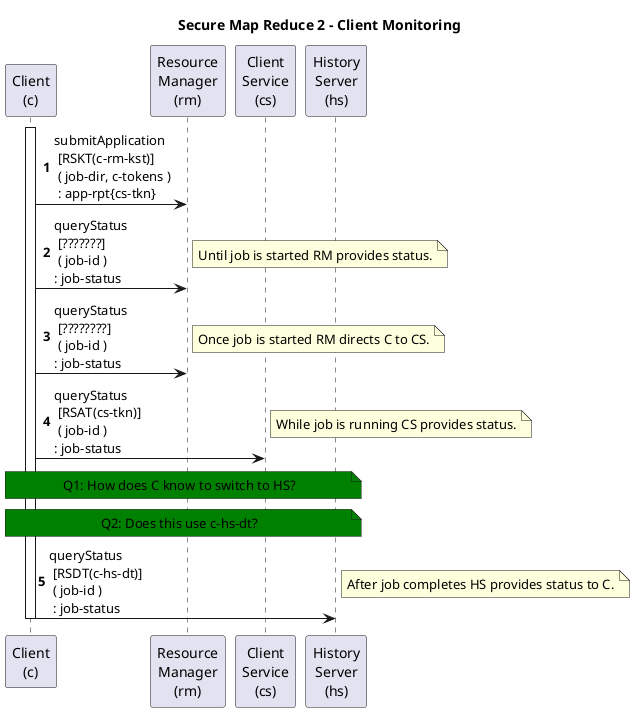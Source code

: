 @startuml
title Secure Map Reduce 2 - Client Monitoring
autonumber
'hide footbox

'participant "Kerberos\nKDC" as KDC
participant "Client\n(c)" as C
participant "Resource\nManager\n(rm)" as RM
'participant "Node\nManager\n(nm)" as NM
'participant "Shuffle\nService\n(ss)" as SS
'participant "Application\nMaster\n(am)" as AM
participant "Client\nService\n(cs)" as CS
'participant "Application\nContainer\n(ac)" as AC #red
'participant "Application\nTask\n(at)" as T #orange
'participant "File\nSystem\n(fs)" as FS
'participant "Name\nNode\n(nn)" as NN
'participant "Data\nNode\n(dn)" as DN
participant "History\nServer\n(hs)" as HS

  'note over C,HS #green: QUESTION ?

  activate C

'1
C->RM: submitApplication\n [RSKT(c-rm-kst)]\n ( job-dir, c-tokens )\n : app-rpt{cs-tkn}

'2
C->RM: queryStatus\n [???????]\n ( job-id ) \n: job-status
  note right: Until job is started RM provides status.

'3
C->RM: queryStatus\n [????????]\n ( job-id ) \n: job-status
  note right: Once job is started RM directs C to CS.

'4
C->CS: queryStatus\n [RSAT(cs-tkn)]\n ( job-id ) \n: job-status
  note right: While job is running CS provides status.

note over C,HS #green: Q1: How does C know to switch to HS?
note over C,HS #green: Q2: Does this use c-hs-dt?

'5
C->HS: queryStatus\n [RSDT(c-hs-dt)]\n ( job-id )\n : job-status
  note right: After job completes HS provides status to C.

  deactivate C

@enduml